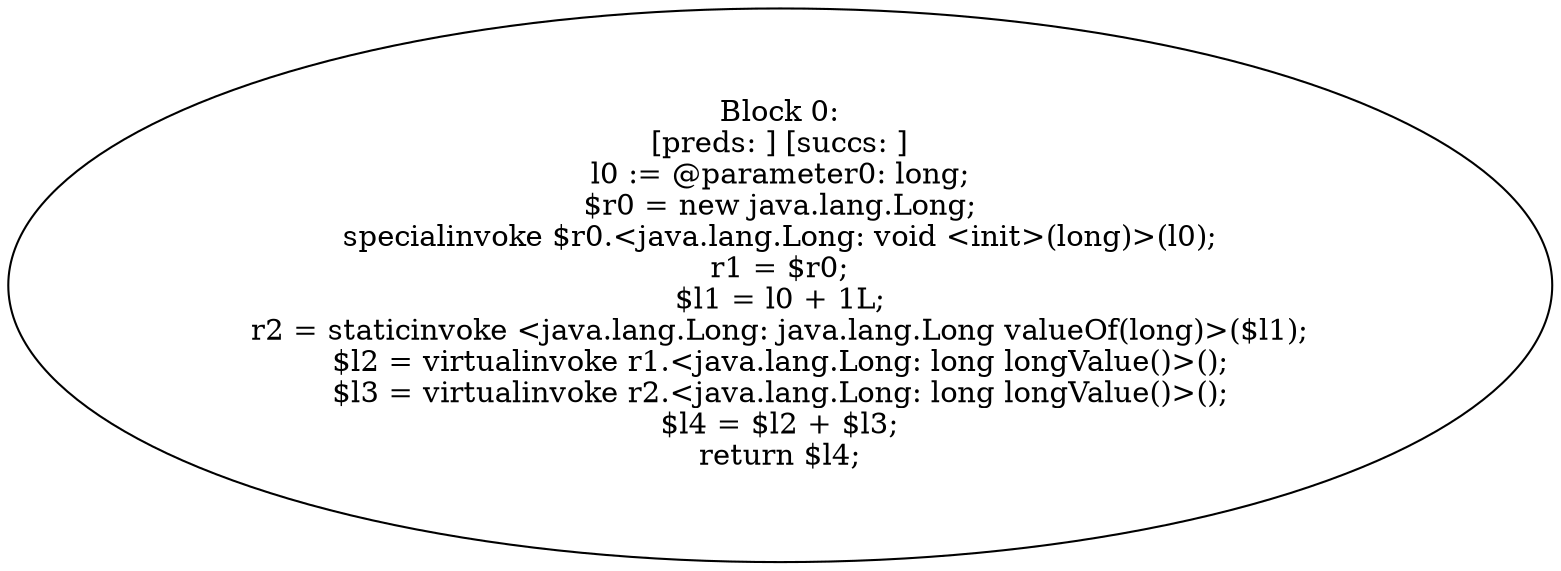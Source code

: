 digraph "unitGraph" {
    "Block 0:
[preds: ] [succs: ]
l0 := @parameter0: long;
$r0 = new java.lang.Long;
specialinvoke $r0.<java.lang.Long: void <init>(long)>(l0);
r1 = $r0;
$l1 = l0 + 1L;
r2 = staticinvoke <java.lang.Long: java.lang.Long valueOf(long)>($l1);
$l2 = virtualinvoke r1.<java.lang.Long: long longValue()>();
$l3 = virtualinvoke r2.<java.lang.Long: long longValue()>();
$l4 = $l2 + $l3;
return $l4;
"
}
